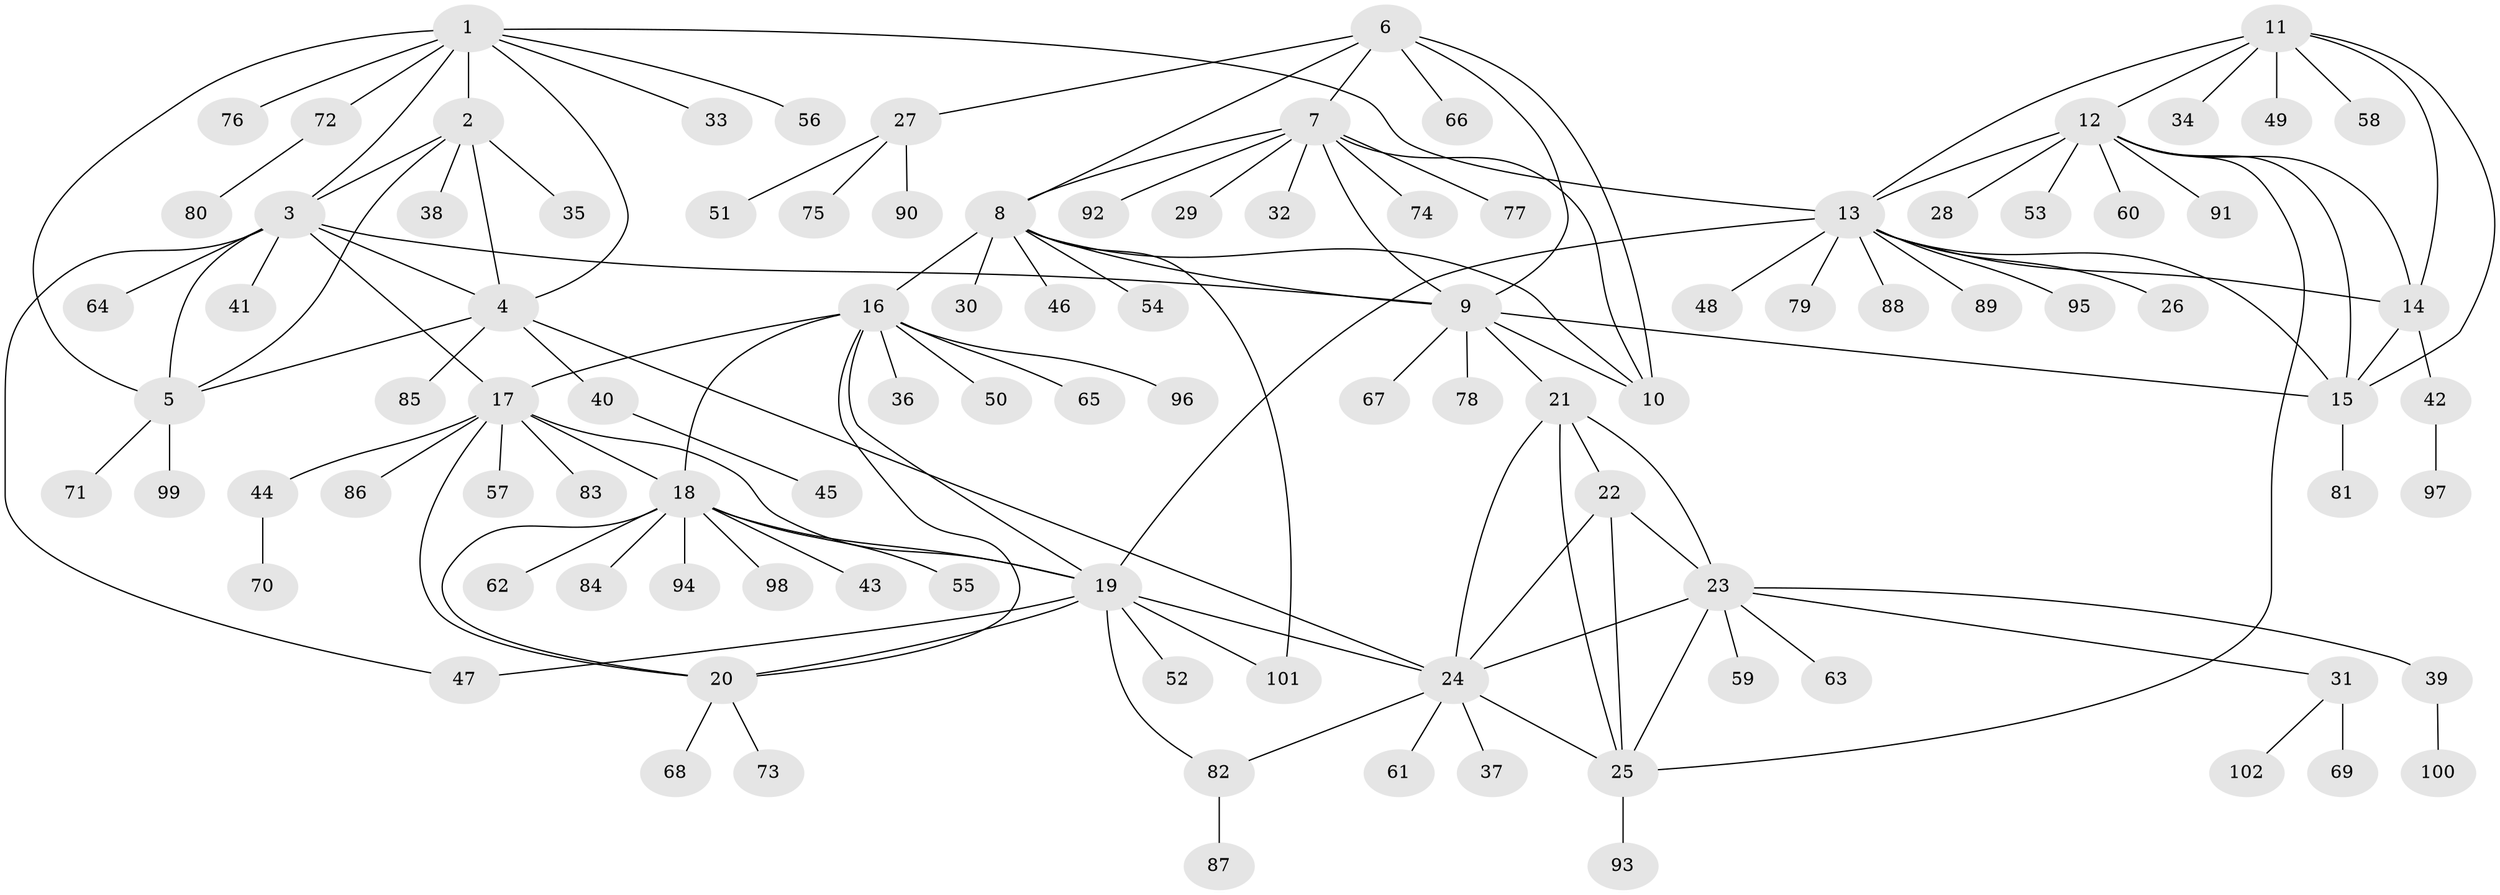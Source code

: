 // coarse degree distribution, {5: 0.025, 3: 0.025, 4: 0.025, 2: 0.025, 1: 0.775, 8: 0.025, 6: 0.075, 15: 0.025}
// Generated by graph-tools (version 1.1) at 2025/58/03/04/25 21:58:47]
// undirected, 102 vertices, 140 edges
graph export_dot {
graph [start="1"]
  node [color=gray90,style=filled];
  1;
  2;
  3;
  4;
  5;
  6;
  7;
  8;
  9;
  10;
  11;
  12;
  13;
  14;
  15;
  16;
  17;
  18;
  19;
  20;
  21;
  22;
  23;
  24;
  25;
  26;
  27;
  28;
  29;
  30;
  31;
  32;
  33;
  34;
  35;
  36;
  37;
  38;
  39;
  40;
  41;
  42;
  43;
  44;
  45;
  46;
  47;
  48;
  49;
  50;
  51;
  52;
  53;
  54;
  55;
  56;
  57;
  58;
  59;
  60;
  61;
  62;
  63;
  64;
  65;
  66;
  67;
  68;
  69;
  70;
  71;
  72;
  73;
  74;
  75;
  76;
  77;
  78;
  79;
  80;
  81;
  82;
  83;
  84;
  85;
  86;
  87;
  88;
  89;
  90;
  91;
  92;
  93;
  94;
  95;
  96;
  97;
  98;
  99;
  100;
  101;
  102;
  1 -- 2;
  1 -- 3;
  1 -- 4;
  1 -- 5;
  1 -- 13;
  1 -- 33;
  1 -- 56;
  1 -- 72;
  1 -- 76;
  2 -- 3;
  2 -- 4;
  2 -- 5;
  2 -- 35;
  2 -- 38;
  3 -- 4;
  3 -- 5;
  3 -- 9;
  3 -- 17;
  3 -- 41;
  3 -- 47;
  3 -- 64;
  4 -- 5;
  4 -- 24;
  4 -- 40;
  4 -- 85;
  5 -- 71;
  5 -- 99;
  6 -- 7;
  6 -- 8;
  6 -- 9;
  6 -- 10;
  6 -- 27;
  6 -- 66;
  7 -- 8;
  7 -- 9;
  7 -- 10;
  7 -- 29;
  7 -- 32;
  7 -- 74;
  7 -- 77;
  7 -- 92;
  8 -- 9;
  8 -- 10;
  8 -- 16;
  8 -- 30;
  8 -- 46;
  8 -- 54;
  8 -- 101;
  9 -- 10;
  9 -- 15;
  9 -- 21;
  9 -- 67;
  9 -- 78;
  11 -- 12;
  11 -- 13;
  11 -- 14;
  11 -- 15;
  11 -- 34;
  11 -- 49;
  11 -- 58;
  12 -- 13;
  12 -- 14;
  12 -- 15;
  12 -- 25;
  12 -- 28;
  12 -- 53;
  12 -- 60;
  12 -- 91;
  13 -- 14;
  13 -- 15;
  13 -- 19;
  13 -- 26;
  13 -- 48;
  13 -- 79;
  13 -- 88;
  13 -- 89;
  13 -- 95;
  14 -- 15;
  14 -- 42;
  15 -- 81;
  16 -- 17;
  16 -- 18;
  16 -- 19;
  16 -- 20;
  16 -- 36;
  16 -- 50;
  16 -- 65;
  16 -- 96;
  17 -- 18;
  17 -- 19;
  17 -- 20;
  17 -- 44;
  17 -- 57;
  17 -- 83;
  17 -- 86;
  18 -- 19;
  18 -- 20;
  18 -- 43;
  18 -- 55;
  18 -- 62;
  18 -- 84;
  18 -- 94;
  18 -- 98;
  19 -- 20;
  19 -- 24;
  19 -- 47;
  19 -- 52;
  19 -- 82;
  19 -- 101;
  20 -- 68;
  20 -- 73;
  21 -- 22;
  21 -- 23;
  21 -- 24;
  21 -- 25;
  22 -- 23;
  22 -- 24;
  22 -- 25;
  23 -- 24;
  23 -- 25;
  23 -- 31;
  23 -- 39;
  23 -- 59;
  23 -- 63;
  24 -- 25;
  24 -- 37;
  24 -- 61;
  24 -- 82;
  25 -- 93;
  27 -- 51;
  27 -- 75;
  27 -- 90;
  31 -- 69;
  31 -- 102;
  39 -- 100;
  40 -- 45;
  42 -- 97;
  44 -- 70;
  72 -- 80;
  82 -- 87;
}
